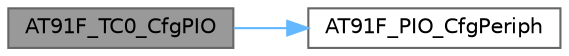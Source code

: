 digraph "AT91F_TC0_CfgPIO"
{
 // LATEX_PDF_SIZE
  bgcolor="transparent";
  edge [fontname=Helvetica,fontsize=10,labelfontname=Helvetica,labelfontsize=10];
  node [fontname=Helvetica,fontsize=10,shape=box,height=0.2,width=0.4];
  rankdir="LR";
  Node1 [id="Node000001",label="AT91F_TC0_CfgPIO",height=0.2,width=0.4,color="gray40", fillcolor="grey60", style="filled", fontcolor="black",tooltip="Configure PIO controllers to drive TC0 signals."];
  Node1 -> Node2 [id="edge1_Node000001_Node000002",color="steelblue1",style="solid",tooltip=" "];
  Node2 [id="Node000002",label="AT91F_PIO_CfgPeriph",height=0.2,width=0.4,color="grey40", fillcolor="white", style="filled",URL="$lib___a_t91_s_a_m7_s64_8h.html#a001c51be23e3a970873a930ce2466e04",tooltip="Enable pins to be derived by peripheral."];
}
